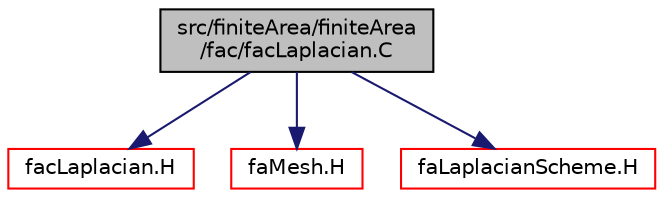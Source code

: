 digraph "src/finiteArea/finiteArea/fac/facLaplacian.C"
{
  bgcolor="transparent";
  edge [fontname="Helvetica",fontsize="10",labelfontname="Helvetica",labelfontsize="10"];
  node [fontname="Helvetica",fontsize="10",shape=record];
  Node1 [label="src/finiteArea/finiteArea\l/fac/facLaplacian.C",height=0.2,width=0.4,color="black", fillcolor="grey75", style="filled" fontcolor="black"];
  Node1 -> Node2 [color="midnightblue",fontsize="10",style="solid",fontname="Helvetica"];
  Node2 [label="facLaplacian.H",height=0.2,width=0.4,color="red",URL="$facLaplacian_8H.html",tooltip="Calculate the laplacian of the given field. "];
  Node1 -> Node3 [color="midnightblue",fontsize="10",style="solid",fontname="Helvetica"];
  Node3 [label="faMesh.H",height=0.2,width=0.4,color="red",URL="$faMesh_8H.html"];
  Node1 -> Node4 [color="midnightblue",fontsize="10",style="solid",fontname="Helvetica"];
  Node4 [label="faLaplacianScheme.H",height=0.2,width=0.4,color="red",URL="$faLaplacianScheme_8H.html"];
}
